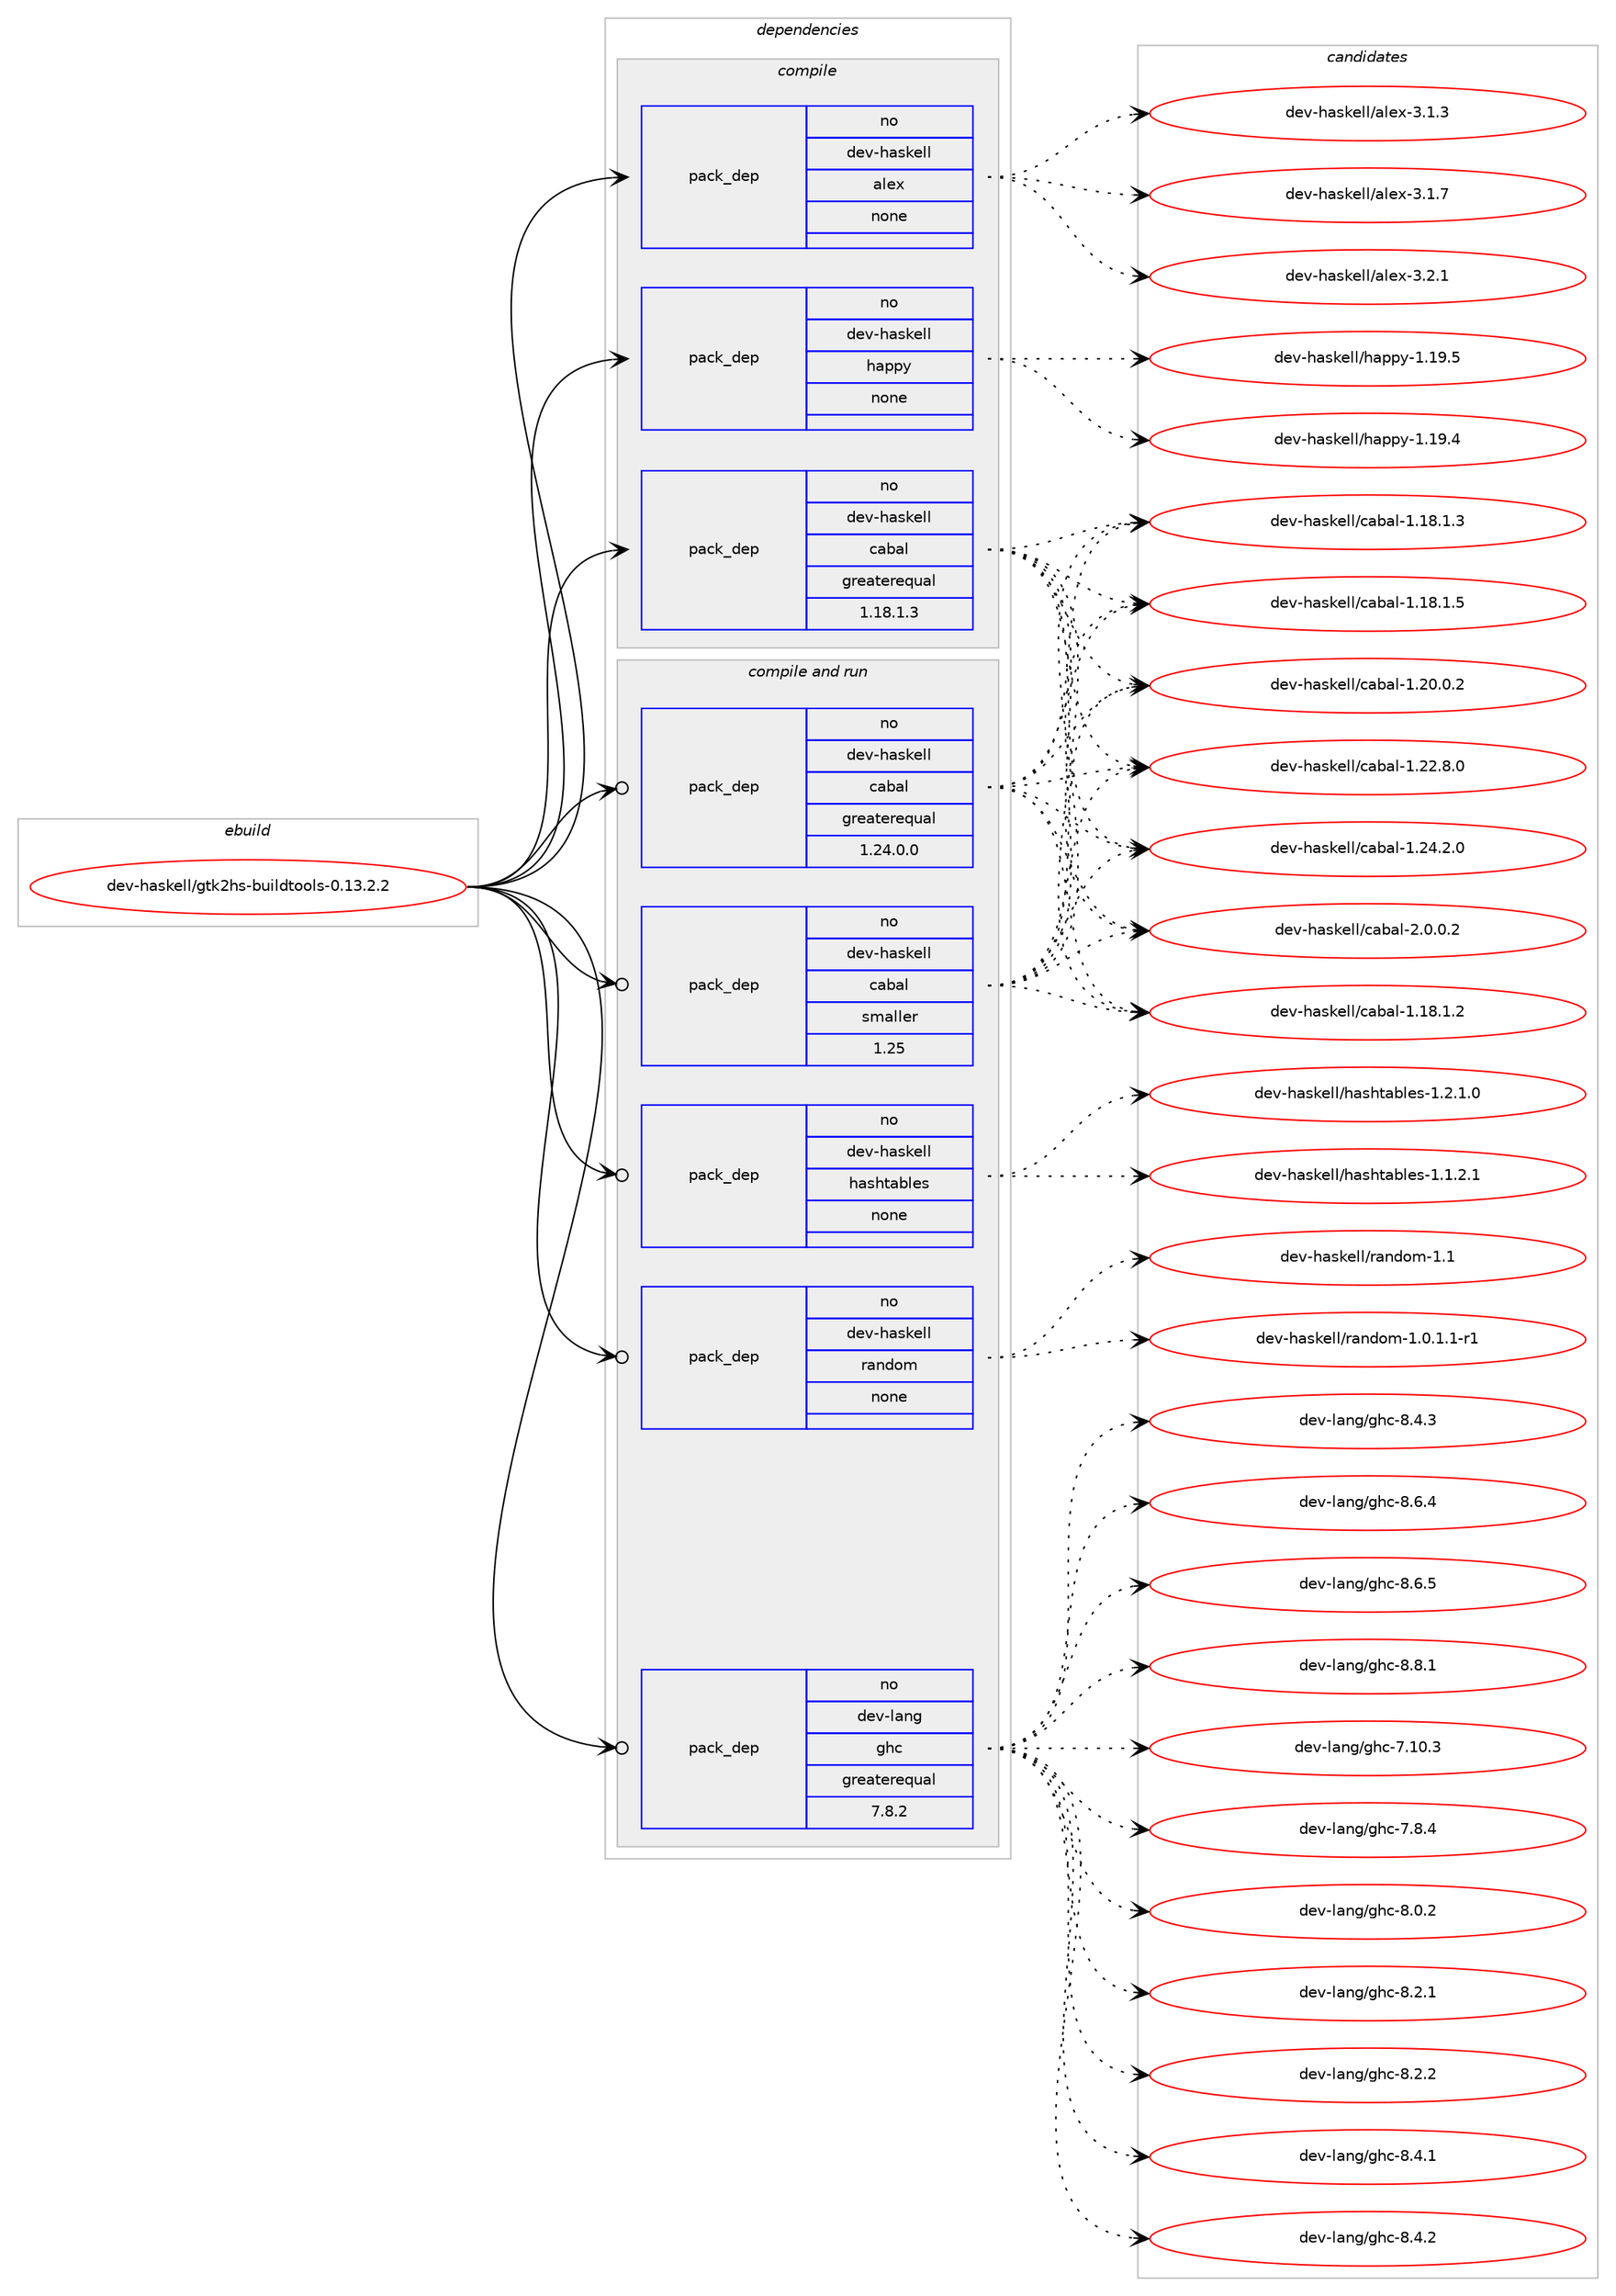 digraph prolog {

# *************
# Graph options
# *************

newrank=true;
concentrate=true;
compound=true;
graph [rankdir=LR,fontname=Helvetica,fontsize=10,ranksep=1.5];#, ranksep=2.5, nodesep=0.2];
edge  [arrowhead=vee];
node  [fontname=Helvetica,fontsize=10];

# **********
# The ebuild
# **********

subgraph cluster_leftcol {
color=gray;
rank=same;
label=<<i>ebuild</i>>;
id [label="dev-haskell/gtk2hs-buildtools-0.13.2.2", color=red, width=4, href="../dev-haskell/gtk2hs-buildtools-0.13.2.2.svg"];
}

# ****************
# The dependencies
# ****************

subgraph cluster_midcol {
color=gray;
label=<<i>dependencies</i>>;
subgraph cluster_compile {
fillcolor="#eeeeee";
style=filled;
label=<<i>compile</i>>;
subgraph pack397363 {
dependency533494 [label=<<TABLE BORDER="0" CELLBORDER="1" CELLSPACING="0" CELLPADDING="4" WIDTH="220"><TR><TD ROWSPAN="6" CELLPADDING="30">pack_dep</TD></TR><TR><TD WIDTH="110">no</TD></TR><TR><TD>dev-haskell</TD></TR><TR><TD>alex</TD></TR><TR><TD>none</TD></TR><TR><TD></TD></TR></TABLE>>, shape=none, color=blue];
}
id:e -> dependency533494:w [weight=20,style="solid",arrowhead="vee"];
subgraph pack397364 {
dependency533495 [label=<<TABLE BORDER="0" CELLBORDER="1" CELLSPACING="0" CELLPADDING="4" WIDTH="220"><TR><TD ROWSPAN="6" CELLPADDING="30">pack_dep</TD></TR><TR><TD WIDTH="110">no</TD></TR><TR><TD>dev-haskell</TD></TR><TR><TD>cabal</TD></TR><TR><TD>greaterequal</TD></TR><TR><TD>1.18.1.3</TD></TR></TABLE>>, shape=none, color=blue];
}
id:e -> dependency533495:w [weight=20,style="solid",arrowhead="vee"];
subgraph pack397365 {
dependency533496 [label=<<TABLE BORDER="0" CELLBORDER="1" CELLSPACING="0" CELLPADDING="4" WIDTH="220"><TR><TD ROWSPAN="6" CELLPADDING="30">pack_dep</TD></TR><TR><TD WIDTH="110">no</TD></TR><TR><TD>dev-haskell</TD></TR><TR><TD>happy</TD></TR><TR><TD>none</TD></TR><TR><TD></TD></TR></TABLE>>, shape=none, color=blue];
}
id:e -> dependency533496:w [weight=20,style="solid",arrowhead="vee"];
}
subgraph cluster_compileandrun {
fillcolor="#eeeeee";
style=filled;
label=<<i>compile and run</i>>;
subgraph pack397366 {
dependency533497 [label=<<TABLE BORDER="0" CELLBORDER="1" CELLSPACING="0" CELLPADDING="4" WIDTH="220"><TR><TD ROWSPAN="6" CELLPADDING="30">pack_dep</TD></TR><TR><TD WIDTH="110">no</TD></TR><TR><TD>dev-haskell</TD></TR><TR><TD>cabal</TD></TR><TR><TD>greaterequal</TD></TR><TR><TD>1.24.0.0</TD></TR></TABLE>>, shape=none, color=blue];
}
id:e -> dependency533497:w [weight=20,style="solid",arrowhead="odotvee"];
subgraph pack397367 {
dependency533498 [label=<<TABLE BORDER="0" CELLBORDER="1" CELLSPACING="0" CELLPADDING="4" WIDTH="220"><TR><TD ROWSPAN="6" CELLPADDING="30">pack_dep</TD></TR><TR><TD WIDTH="110">no</TD></TR><TR><TD>dev-haskell</TD></TR><TR><TD>cabal</TD></TR><TR><TD>smaller</TD></TR><TR><TD>1.25</TD></TR></TABLE>>, shape=none, color=blue];
}
id:e -> dependency533498:w [weight=20,style="solid",arrowhead="odotvee"];
subgraph pack397368 {
dependency533499 [label=<<TABLE BORDER="0" CELLBORDER="1" CELLSPACING="0" CELLPADDING="4" WIDTH="220"><TR><TD ROWSPAN="6" CELLPADDING="30">pack_dep</TD></TR><TR><TD WIDTH="110">no</TD></TR><TR><TD>dev-haskell</TD></TR><TR><TD>hashtables</TD></TR><TR><TD>none</TD></TR><TR><TD></TD></TR></TABLE>>, shape=none, color=blue];
}
id:e -> dependency533499:w [weight=20,style="solid",arrowhead="odotvee"];
subgraph pack397369 {
dependency533500 [label=<<TABLE BORDER="0" CELLBORDER="1" CELLSPACING="0" CELLPADDING="4" WIDTH="220"><TR><TD ROWSPAN="6" CELLPADDING="30">pack_dep</TD></TR><TR><TD WIDTH="110">no</TD></TR><TR><TD>dev-haskell</TD></TR><TR><TD>random</TD></TR><TR><TD>none</TD></TR><TR><TD></TD></TR></TABLE>>, shape=none, color=blue];
}
id:e -> dependency533500:w [weight=20,style="solid",arrowhead="odotvee"];
subgraph pack397370 {
dependency533501 [label=<<TABLE BORDER="0" CELLBORDER="1" CELLSPACING="0" CELLPADDING="4" WIDTH="220"><TR><TD ROWSPAN="6" CELLPADDING="30">pack_dep</TD></TR><TR><TD WIDTH="110">no</TD></TR><TR><TD>dev-lang</TD></TR><TR><TD>ghc</TD></TR><TR><TD>greaterequal</TD></TR><TR><TD>7.8.2</TD></TR></TABLE>>, shape=none, color=blue];
}
id:e -> dependency533501:w [weight=20,style="solid",arrowhead="odotvee"];
}
subgraph cluster_run {
fillcolor="#eeeeee";
style=filled;
label=<<i>run</i>>;
}
}

# **************
# The candidates
# **************

subgraph cluster_choices {
rank=same;
color=gray;
label=<<i>candidates</i>>;

subgraph choice397363 {
color=black;
nodesep=1;
choice10010111845104971151071011081084797108101120455146494651 [label="dev-haskell/alex-3.1.3", color=red, width=4,href="../dev-haskell/alex-3.1.3.svg"];
choice10010111845104971151071011081084797108101120455146494655 [label="dev-haskell/alex-3.1.7", color=red, width=4,href="../dev-haskell/alex-3.1.7.svg"];
choice10010111845104971151071011081084797108101120455146504649 [label="dev-haskell/alex-3.2.1", color=red, width=4,href="../dev-haskell/alex-3.2.1.svg"];
dependency533494:e -> choice10010111845104971151071011081084797108101120455146494651:w [style=dotted,weight="100"];
dependency533494:e -> choice10010111845104971151071011081084797108101120455146494655:w [style=dotted,weight="100"];
dependency533494:e -> choice10010111845104971151071011081084797108101120455146504649:w [style=dotted,weight="100"];
}
subgraph choice397364 {
color=black;
nodesep=1;
choice10010111845104971151071011081084799979897108454946495646494650 [label="dev-haskell/cabal-1.18.1.2", color=red, width=4,href="../dev-haskell/cabal-1.18.1.2.svg"];
choice10010111845104971151071011081084799979897108454946495646494651 [label="dev-haskell/cabal-1.18.1.3", color=red, width=4,href="../dev-haskell/cabal-1.18.1.3.svg"];
choice10010111845104971151071011081084799979897108454946495646494653 [label="dev-haskell/cabal-1.18.1.5", color=red, width=4,href="../dev-haskell/cabal-1.18.1.5.svg"];
choice10010111845104971151071011081084799979897108454946504846484650 [label="dev-haskell/cabal-1.20.0.2", color=red, width=4,href="../dev-haskell/cabal-1.20.0.2.svg"];
choice10010111845104971151071011081084799979897108454946505046564648 [label="dev-haskell/cabal-1.22.8.0", color=red, width=4,href="../dev-haskell/cabal-1.22.8.0.svg"];
choice10010111845104971151071011081084799979897108454946505246504648 [label="dev-haskell/cabal-1.24.2.0", color=red, width=4,href="../dev-haskell/cabal-1.24.2.0.svg"];
choice100101118451049711510710110810847999798971084550464846484650 [label="dev-haskell/cabal-2.0.0.2", color=red, width=4,href="../dev-haskell/cabal-2.0.0.2.svg"];
dependency533495:e -> choice10010111845104971151071011081084799979897108454946495646494650:w [style=dotted,weight="100"];
dependency533495:e -> choice10010111845104971151071011081084799979897108454946495646494651:w [style=dotted,weight="100"];
dependency533495:e -> choice10010111845104971151071011081084799979897108454946495646494653:w [style=dotted,weight="100"];
dependency533495:e -> choice10010111845104971151071011081084799979897108454946504846484650:w [style=dotted,weight="100"];
dependency533495:e -> choice10010111845104971151071011081084799979897108454946505046564648:w [style=dotted,weight="100"];
dependency533495:e -> choice10010111845104971151071011081084799979897108454946505246504648:w [style=dotted,weight="100"];
dependency533495:e -> choice100101118451049711510710110810847999798971084550464846484650:w [style=dotted,weight="100"];
}
subgraph choice397365 {
color=black;
nodesep=1;
choice1001011184510497115107101108108471049711211212145494649574652 [label="dev-haskell/happy-1.19.4", color=red, width=4,href="../dev-haskell/happy-1.19.4.svg"];
choice1001011184510497115107101108108471049711211212145494649574653 [label="dev-haskell/happy-1.19.5", color=red, width=4,href="../dev-haskell/happy-1.19.5.svg"];
dependency533496:e -> choice1001011184510497115107101108108471049711211212145494649574652:w [style=dotted,weight="100"];
dependency533496:e -> choice1001011184510497115107101108108471049711211212145494649574653:w [style=dotted,weight="100"];
}
subgraph choice397366 {
color=black;
nodesep=1;
choice10010111845104971151071011081084799979897108454946495646494650 [label="dev-haskell/cabal-1.18.1.2", color=red, width=4,href="../dev-haskell/cabal-1.18.1.2.svg"];
choice10010111845104971151071011081084799979897108454946495646494651 [label="dev-haskell/cabal-1.18.1.3", color=red, width=4,href="../dev-haskell/cabal-1.18.1.3.svg"];
choice10010111845104971151071011081084799979897108454946495646494653 [label="dev-haskell/cabal-1.18.1.5", color=red, width=4,href="../dev-haskell/cabal-1.18.1.5.svg"];
choice10010111845104971151071011081084799979897108454946504846484650 [label="dev-haskell/cabal-1.20.0.2", color=red, width=4,href="../dev-haskell/cabal-1.20.0.2.svg"];
choice10010111845104971151071011081084799979897108454946505046564648 [label="dev-haskell/cabal-1.22.8.0", color=red, width=4,href="../dev-haskell/cabal-1.22.8.0.svg"];
choice10010111845104971151071011081084799979897108454946505246504648 [label="dev-haskell/cabal-1.24.2.0", color=red, width=4,href="../dev-haskell/cabal-1.24.2.0.svg"];
choice100101118451049711510710110810847999798971084550464846484650 [label="dev-haskell/cabal-2.0.0.2", color=red, width=4,href="../dev-haskell/cabal-2.0.0.2.svg"];
dependency533497:e -> choice10010111845104971151071011081084799979897108454946495646494650:w [style=dotted,weight="100"];
dependency533497:e -> choice10010111845104971151071011081084799979897108454946495646494651:w [style=dotted,weight="100"];
dependency533497:e -> choice10010111845104971151071011081084799979897108454946495646494653:w [style=dotted,weight="100"];
dependency533497:e -> choice10010111845104971151071011081084799979897108454946504846484650:w [style=dotted,weight="100"];
dependency533497:e -> choice10010111845104971151071011081084799979897108454946505046564648:w [style=dotted,weight="100"];
dependency533497:e -> choice10010111845104971151071011081084799979897108454946505246504648:w [style=dotted,weight="100"];
dependency533497:e -> choice100101118451049711510710110810847999798971084550464846484650:w [style=dotted,weight="100"];
}
subgraph choice397367 {
color=black;
nodesep=1;
choice10010111845104971151071011081084799979897108454946495646494650 [label="dev-haskell/cabal-1.18.1.2", color=red, width=4,href="../dev-haskell/cabal-1.18.1.2.svg"];
choice10010111845104971151071011081084799979897108454946495646494651 [label="dev-haskell/cabal-1.18.1.3", color=red, width=4,href="../dev-haskell/cabal-1.18.1.3.svg"];
choice10010111845104971151071011081084799979897108454946495646494653 [label="dev-haskell/cabal-1.18.1.5", color=red, width=4,href="../dev-haskell/cabal-1.18.1.5.svg"];
choice10010111845104971151071011081084799979897108454946504846484650 [label="dev-haskell/cabal-1.20.0.2", color=red, width=4,href="../dev-haskell/cabal-1.20.0.2.svg"];
choice10010111845104971151071011081084799979897108454946505046564648 [label="dev-haskell/cabal-1.22.8.0", color=red, width=4,href="../dev-haskell/cabal-1.22.8.0.svg"];
choice10010111845104971151071011081084799979897108454946505246504648 [label="dev-haskell/cabal-1.24.2.0", color=red, width=4,href="../dev-haskell/cabal-1.24.2.0.svg"];
choice100101118451049711510710110810847999798971084550464846484650 [label="dev-haskell/cabal-2.0.0.2", color=red, width=4,href="../dev-haskell/cabal-2.0.0.2.svg"];
dependency533498:e -> choice10010111845104971151071011081084799979897108454946495646494650:w [style=dotted,weight="100"];
dependency533498:e -> choice10010111845104971151071011081084799979897108454946495646494651:w [style=dotted,weight="100"];
dependency533498:e -> choice10010111845104971151071011081084799979897108454946495646494653:w [style=dotted,weight="100"];
dependency533498:e -> choice10010111845104971151071011081084799979897108454946504846484650:w [style=dotted,weight="100"];
dependency533498:e -> choice10010111845104971151071011081084799979897108454946505046564648:w [style=dotted,weight="100"];
dependency533498:e -> choice10010111845104971151071011081084799979897108454946505246504648:w [style=dotted,weight="100"];
dependency533498:e -> choice100101118451049711510710110810847999798971084550464846484650:w [style=dotted,weight="100"];
}
subgraph choice397368 {
color=black;
nodesep=1;
choice1001011184510497115107101108108471049711510411697981081011154549464946504649 [label="dev-haskell/hashtables-1.1.2.1", color=red, width=4,href="../dev-haskell/hashtables-1.1.2.1.svg"];
choice1001011184510497115107101108108471049711510411697981081011154549465046494648 [label="dev-haskell/hashtables-1.2.1.0", color=red, width=4,href="../dev-haskell/hashtables-1.2.1.0.svg"];
dependency533499:e -> choice1001011184510497115107101108108471049711510411697981081011154549464946504649:w [style=dotted,weight="100"];
dependency533499:e -> choice1001011184510497115107101108108471049711510411697981081011154549465046494648:w [style=dotted,weight="100"];
}
subgraph choice397369 {
color=black;
nodesep=1;
choice1001011184510497115107101108108471149711010011110945494648464946494511449 [label="dev-haskell/random-1.0.1.1-r1", color=red, width=4,href="../dev-haskell/random-1.0.1.1-r1.svg"];
choice1001011184510497115107101108108471149711010011110945494649 [label="dev-haskell/random-1.1", color=red, width=4,href="../dev-haskell/random-1.1.svg"];
dependency533500:e -> choice1001011184510497115107101108108471149711010011110945494648464946494511449:w [style=dotted,weight="100"];
dependency533500:e -> choice1001011184510497115107101108108471149711010011110945494649:w [style=dotted,weight="100"];
}
subgraph choice397370 {
color=black;
nodesep=1;
choice1001011184510897110103471031049945554649484651 [label="dev-lang/ghc-7.10.3", color=red, width=4,href="../dev-lang/ghc-7.10.3.svg"];
choice10010111845108971101034710310499455546564652 [label="dev-lang/ghc-7.8.4", color=red, width=4,href="../dev-lang/ghc-7.8.4.svg"];
choice10010111845108971101034710310499455646484650 [label="dev-lang/ghc-8.0.2", color=red, width=4,href="../dev-lang/ghc-8.0.2.svg"];
choice10010111845108971101034710310499455646504649 [label="dev-lang/ghc-8.2.1", color=red, width=4,href="../dev-lang/ghc-8.2.1.svg"];
choice10010111845108971101034710310499455646504650 [label="dev-lang/ghc-8.2.2", color=red, width=4,href="../dev-lang/ghc-8.2.2.svg"];
choice10010111845108971101034710310499455646524649 [label="dev-lang/ghc-8.4.1", color=red, width=4,href="../dev-lang/ghc-8.4.1.svg"];
choice10010111845108971101034710310499455646524650 [label="dev-lang/ghc-8.4.2", color=red, width=4,href="../dev-lang/ghc-8.4.2.svg"];
choice10010111845108971101034710310499455646524651 [label="dev-lang/ghc-8.4.3", color=red, width=4,href="../dev-lang/ghc-8.4.3.svg"];
choice10010111845108971101034710310499455646544652 [label="dev-lang/ghc-8.6.4", color=red, width=4,href="../dev-lang/ghc-8.6.4.svg"];
choice10010111845108971101034710310499455646544653 [label="dev-lang/ghc-8.6.5", color=red, width=4,href="../dev-lang/ghc-8.6.5.svg"];
choice10010111845108971101034710310499455646564649 [label="dev-lang/ghc-8.8.1", color=red, width=4,href="../dev-lang/ghc-8.8.1.svg"];
dependency533501:e -> choice1001011184510897110103471031049945554649484651:w [style=dotted,weight="100"];
dependency533501:e -> choice10010111845108971101034710310499455546564652:w [style=dotted,weight="100"];
dependency533501:e -> choice10010111845108971101034710310499455646484650:w [style=dotted,weight="100"];
dependency533501:e -> choice10010111845108971101034710310499455646504649:w [style=dotted,weight="100"];
dependency533501:e -> choice10010111845108971101034710310499455646504650:w [style=dotted,weight="100"];
dependency533501:e -> choice10010111845108971101034710310499455646524649:w [style=dotted,weight="100"];
dependency533501:e -> choice10010111845108971101034710310499455646524650:w [style=dotted,weight="100"];
dependency533501:e -> choice10010111845108971101034710310499455646524651:w [style=dotted,weight="100"];
dependency533501:e -> choice10010111845108971101034710310499455646544652:w [style=dotted,weight="100"];
dependency533501:e -> choice10010111845108971101034710310499455646544653:w [style=dotted,weight="100"];
dependency533501:e -> choice10010111845108971101034710310499455646564649:w [style=dotted,weight="100"];
}
}

}
